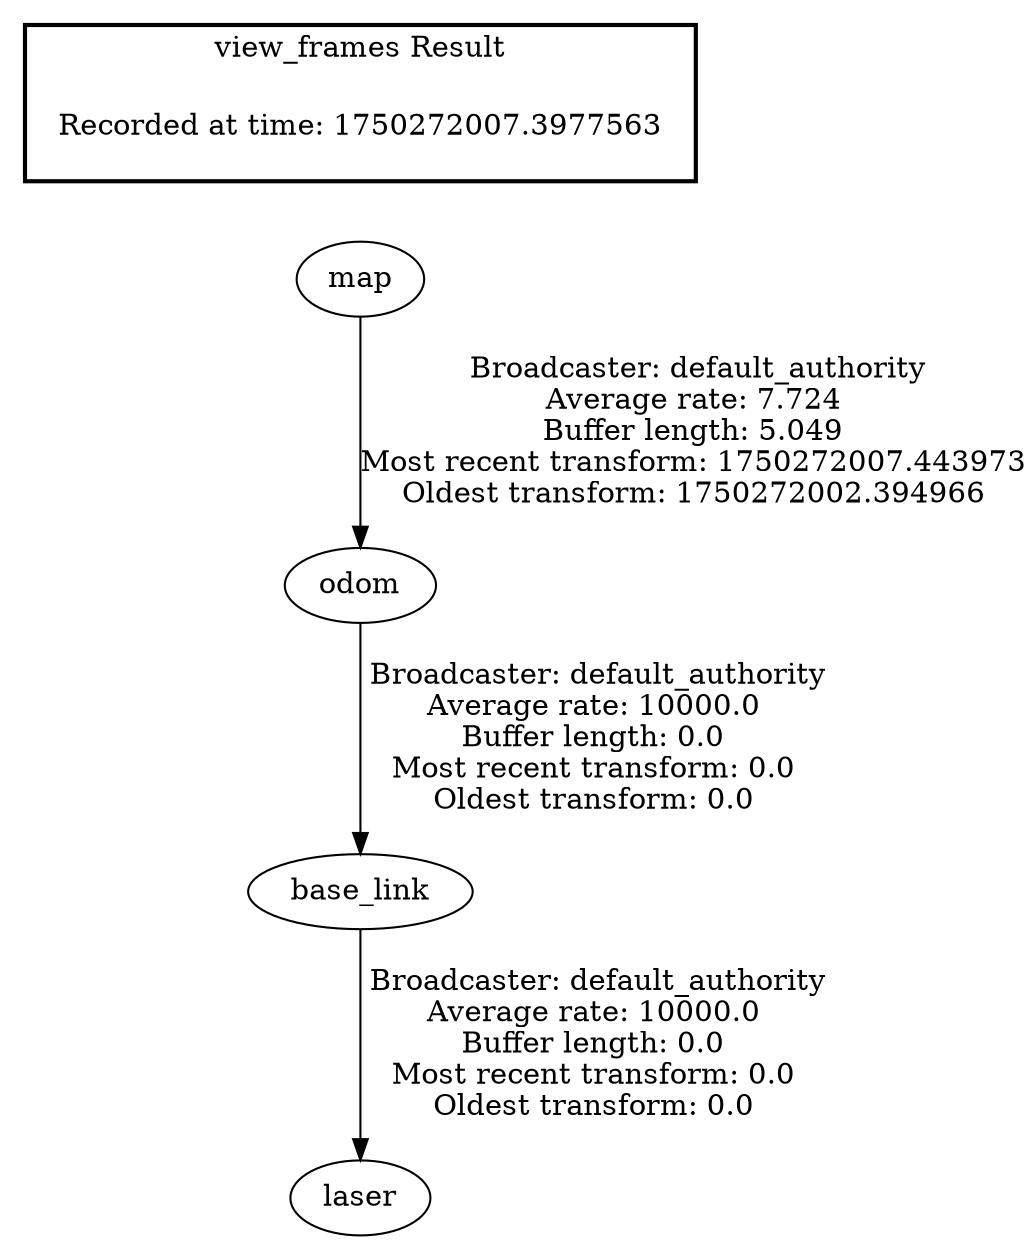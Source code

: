 digraph G {
"base_link" -> "laser"[label=" Broadcaster: default_authority\nAverage rate: 10000.0\nBuffer length: 0.0\nMost recent transform: 0.0\nOldest transform: 0.0\n"];
"odom" -> "base_link"[label=" Broadcaster: default_authority\nAverage rate: 10000.0\nBuffer length: 0.0\nMost recent transform: 0.0\nOldest transform: 0.0\n"];
"map" -> "odom"[label=" Broadcaster: default_authority\nAverage rate: 7.724\nBuffer length: 5.049\nMost recent transform: 1750272007.443973\nOldest transform: 1750272002.394966\n"];
edge [style=invis];
 subgraph cluster_legend { style=bold; color=black; label ="view_frames Result";
"Recorded at time: 1750272007.3977563"[ shape=plaintext ] ;
}->"map";
}